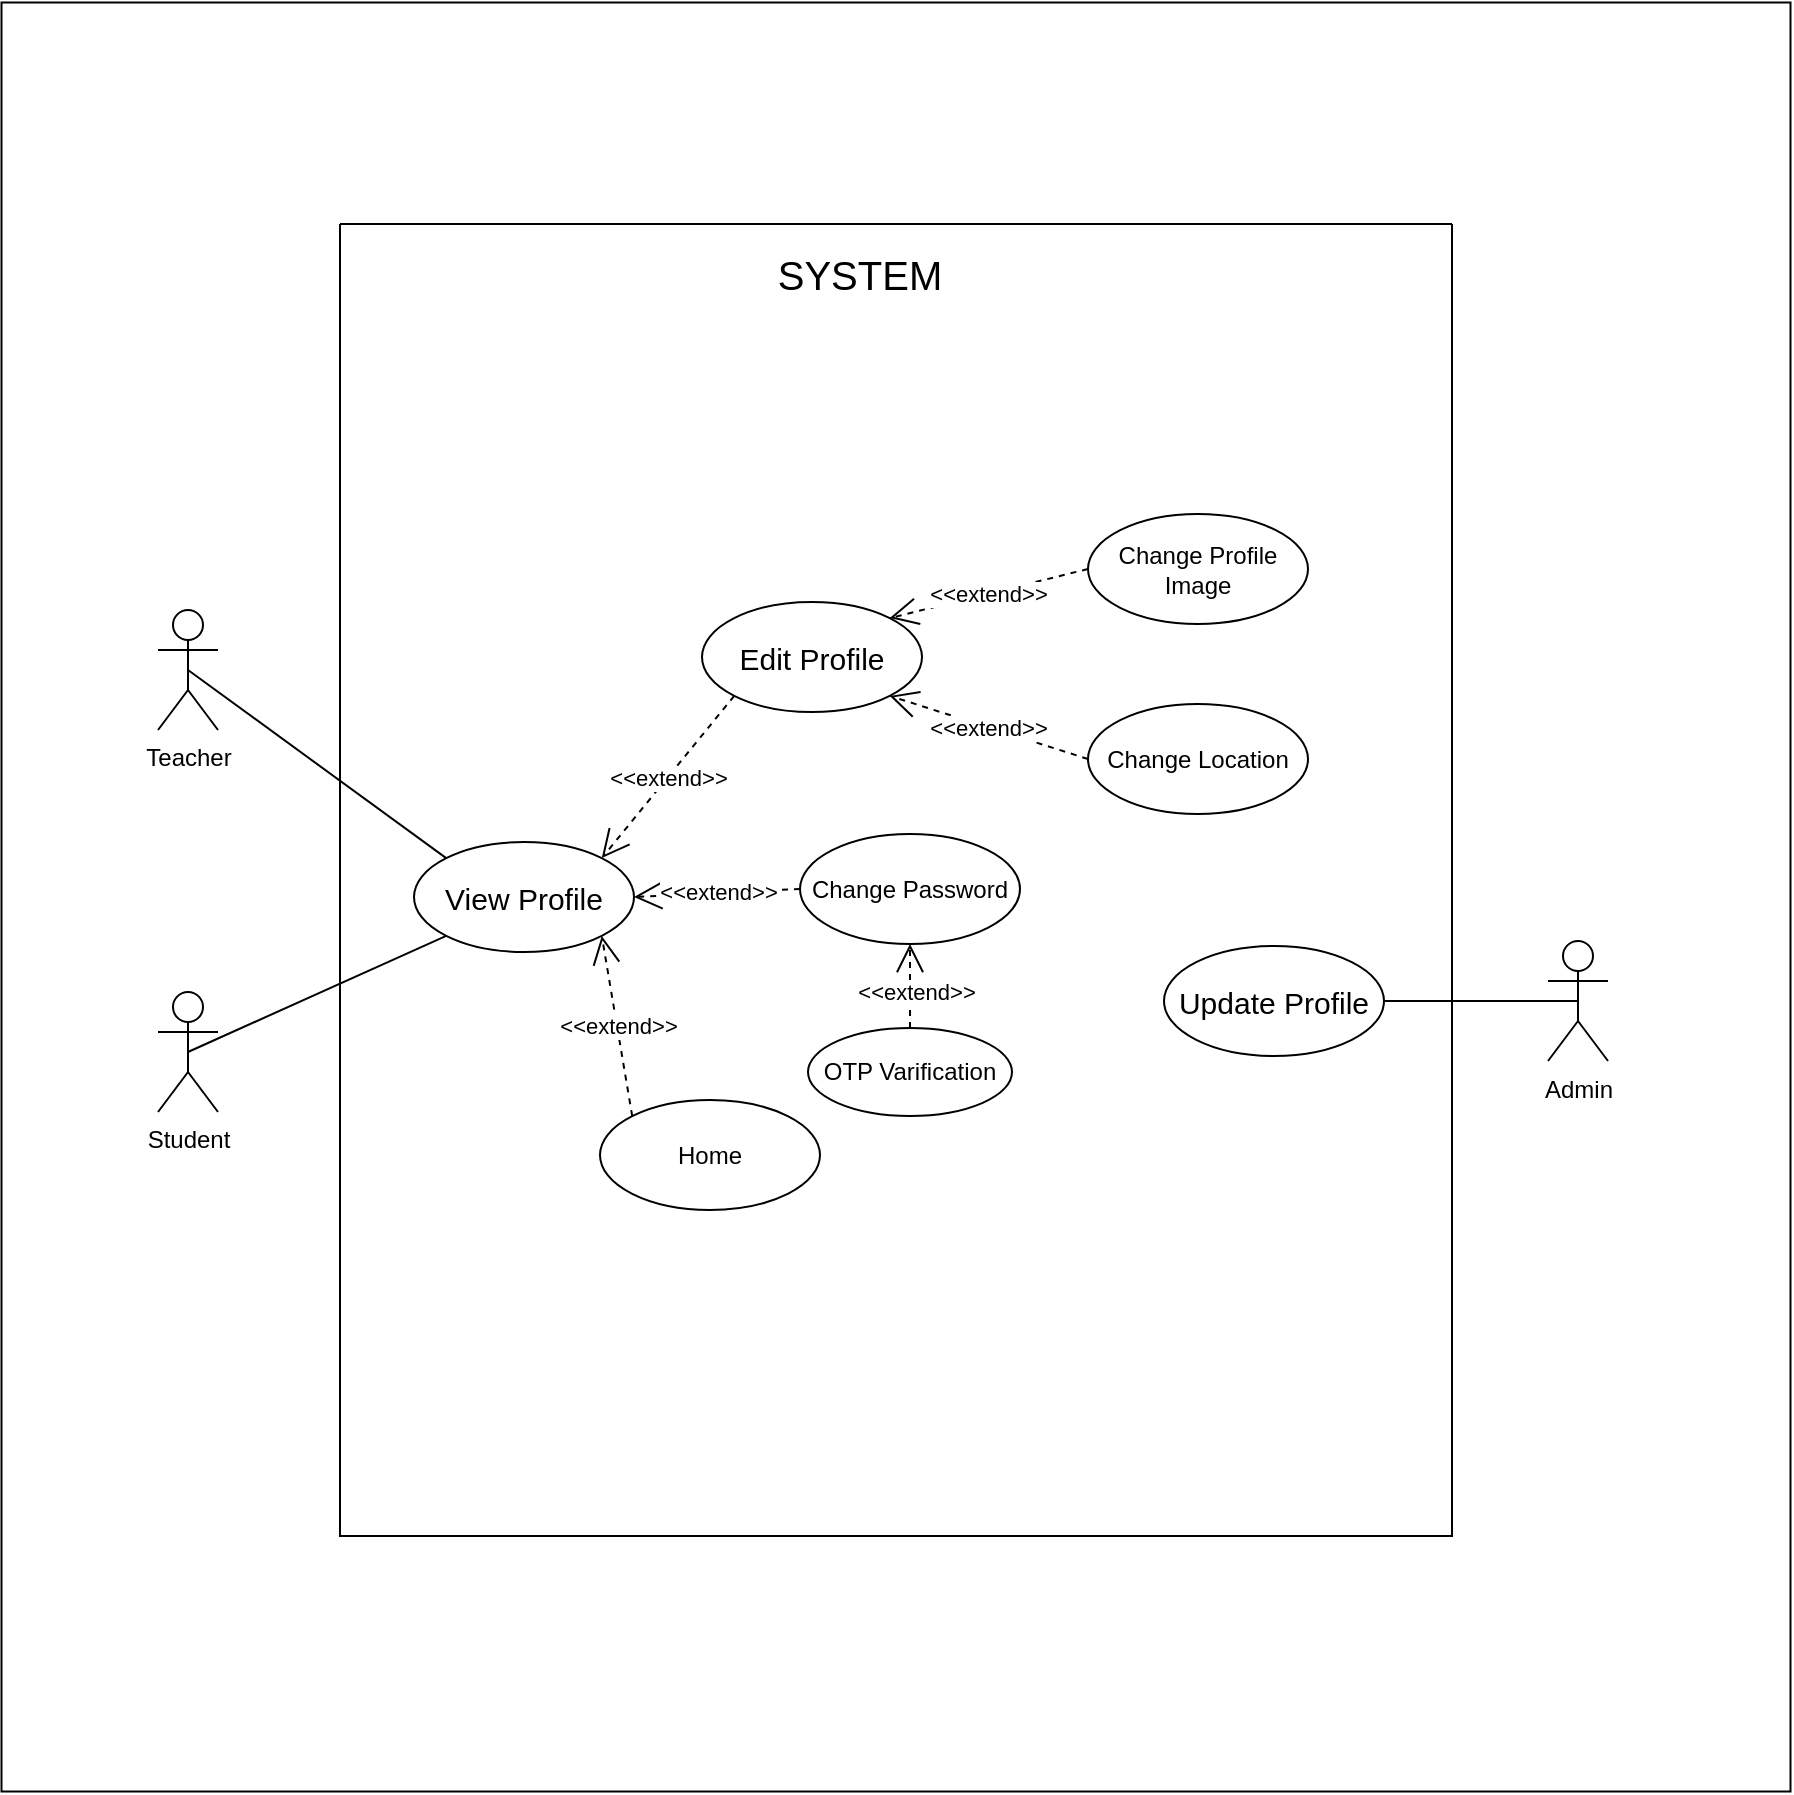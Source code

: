 <mxfile version="23.0.2" type="device">
  <diagram name="Page-1" id="L220LFoqFKwffEaEMVGn">
    <mxGraphModel dx="745" dy="202" grid="0" gridSize="10" guides="1" tooltips="1" connect="1" arrows="1" fold="1" page="0" pageScale="1" pageWidth="827" pageHeight="1169" math="0" shadow="0">
      <root>
        <mxCell id="0" />
        <mxCell id="1" parent="0" />
        <mxCell id="euhnGQHIxN5TefLvWNQB-26" value="" style="whiteSpace=wrap;html=1;aspect=fixed;" parent="1" vertex="1">
          <mxGeometry x="-138.25" y="398.25" width="894.5" height="894.5" as="geometry" />
        </mxCell>
        <mxCell id="O1KiKHHU5QtTrDkBaXuX-1" value="Admin" style="shape=umlActor;verticalLabelPosition=bottom;verticalAlign=top;html=1;outlineConnect=0;" parent="1" vertex="1">
          <mxGeometry x="635" y="867.5" width="30" height="60" as="geometry" />
        </mxCell>
        <mxCell id="O1KiKHHU5QtTrDkBaXuX-34" value="" style="endArrow=none;html=1;rounded=0;exitX=1;exitY=0.5;exitDx=0;exitDy=0;entryX=0.5;entryY=0.5;entryDx=0;entryDy=0;entryPerimeter=0;" parent="1" source="O1KiKHHU5QtTrDkBaXuX-2" target="O1KiKHHU5QtTrDkBaXuX-1" edge="1">
          <mxGeometry width="50" height="50" relative="1" as="geometry">
            <mxPoint x="573" y="964" as="sourcePoint" />
            <mxPoint x="623" y="914" as="targetPoint" />
          </mxGeometry>
        </mxCell>
        <mxCell id="euhnGQHIxN5TefLvWNQB-5" value="" style="swimlane;startSize=0;" parent="1" vertex="1">
          <mxGeometry x="31" y="509" width="556" height="656" as="geometry" />
        </mxCell>
        <mxCell id="euhnGQHIxN5TefLvWNQB-6" value="SYSTEM" style="text;html=1;align=center;verticalAlign=middle;whiteSpace=wrap;rounded=0;fontSize=20;" parent="euhnGQHIxN5TefLvWNQB-5" vertex="1">
          <mxGeometry x="215" y="10" width="90" height="30" as="geometry" />
        </mxCell>
        <mxCell id="O1KiKHHU5QtTrDkBaXuX-2" value="Update Profile" style="ellipse;whiteSpace=wrap;html=1;fontSize=15;" parent="euhnGQHIxN5TefLvWNQB-5" vertex="1">
          <mxGeometry x="412" y="361" width="110" height="55" as="geometry" />
        </mxCell>
        <mxCell id="imRhia8Pr3Xubmr8oQFJ-2" value="OTP Varification" style="ellipse;whiteSpace=wrap;html=1;fontSize=12;" vertex="1" parent="euhnGQHIxN5TefLvWNQB-5">
          <mxGeometry x="234" y="402" width="102" height="44" as="geometry" />
        </mxCell>
        <mxCell id="O1KiKHHU5QtTrDkBaXuX-8" value="Teacher" style="shape=umlActor;verticalLabelPosition=bottom;verticalAlign=top;html=1;outlineConnect=0;" parent="1" vertex="1">
          <mxGeometry x="-60" y="702" width="30" height="60" as="geometry" />
        </mxCell>
        <mxCell id="O1KiKHHU5QtTrDkBaXuX-9" value="Student" style="shape=umlActor;verticalLabelPosition=bottom;verticalAlign=top;html=1;outlineConnect=0;" parent="1" vertex="1">
          <mxGeometry x="-60" y="893" width="30" height="60" as="geometry" />
        </mxCell>
        <mxCell id="O1KiKHHU5QtTrDkBaXuX-18" value="" style="endArrow=none;html=1;rounded=0;entryX=0;entryY=1;entryDx=0;entryDy=0;exitX=0.5;exitY=0.5;exitDx=0;exitDy=0;exitPerimeter=0;" parent="1" source="O1KiKHHU5QtTrDkBaXuX-9" target="O1KiKHHU5QtTrDkBaXuX-5" edge="1">
          <mxGeometry width="50" height="50" relative="1" as="geometry">
            <mxPoint x="101" y="898" as="sourcePoint" />
            <mxPoint x="161" y="848" as="targetPoint" />
          </mxGeometry>
        </mxCell>
        <mxCell id="O1KiKHHU5QtTrDkBaXuX-13" value="" style="endArrow=none;html=1;rounded=0;entryX=0;entryY=0;entryDx=0;entryDy=0;exitX=0.5;exitY=0.5;exitDx=0;exitDy=0;exitPerimeter=0;" parent="1" source="O1KiKHHU5QtTrDkBaXuX-8" target="O1KiKHHU5QtTrDkBaXuX-5" edge="1">
          <mxGeometry width="50" height="50" relative="1" as="geometry">
            <mxPoint x="112" y="758" as="sourcePoint" />
            <mxPoint x="162" y="708" as="targetPoint" />
          </mxGeometry>
        </mxCell>
        <mxCell id="O1KiKHHU5QtTrDkBaXuX-22" value="Change Profile Image" style="ellipse;whiteSpace=wrap;html=1;fontSize=12;" parent="1" vertex="1">
          <mxGeometry x="405" y="654" width="110" height="55" as="geometry" />
        </mxCell>
        <mxCell id="O1KiKHHU5QtTrDkBaXuX-23" value="Change Location" style="ellipse;whiteSpace=wrap;html=1;fontSize=12;" parent="1" vertex="1">
          <mxGeometry x="405" y="749" width="110" height="55" as="geometry" />
        </mxCell>
        <mxCell id="O1KiKHHU5QtTrDkBaXuX-4" value="Edit Profile" style="ellipse;whiteSpace=wrap;html=1;fontSize=15;" parent="1" vertex="1">
          <mxGeometry x="212" y="698" width="110" height="55" as="geometry" />
        </mxCell>
        <mxCell id="niPhnqQleaqH2NbYlIx6-1" value="&amp;lt;&amp;lt;extend&amp;gt;&amp;gt;" style="endArrow=open;endSize=12;dashed=1;html=1;rounded=0;entryX=1;entryY=0;entryDx=0;entryDy=0;exitX=0;exitY=0.5;exitDx=0;exitDy=0;" parent="1" source="O1KiKHHU5QtTrDkBaXuX-22" target="O1KiKHHU5QtTrDkBaXuX-4" edge="1">
          <mxGeometry width="160" relative="1" as="geometry">
            <mxPoint x="323" y="851" as="sourcePoint" />
            <mxPoint x="483" y="851" as="targetPoint" />
          </mxGeometry>
        </mxCell>
        <mxCell id="niPhnqQleaqH2NbYlIx6-2" value="&amp;lt;&amp;lt;extend&amp;gt;&amp;gt;" style="endArrow=open;endSize=12;dashed=1;html=1;rounded=0;entryX=1;entryY=1;entryDx=0;entryDy=0;exitX=0;exitY=0.5;exitDx=0;exitDy=0;" parent="1" source="O1KiKHHU5QtTrDkBaXuX-23" target="O1KiKHHU5QtTrDkBaXuX-4" edge="1">
          <mxGeometry width="160" relative="1" as="geometry">
            <mxPoint x="393" y="669" as="sourcePoint" />
            <mxPoint x="339" y="729" as="targetPoint" />
          </mxGeometry>
        </mxCell>
        <mxCell id="niPhnqQleaqH2NbYlIx6-3" value="&amp;lt;&amp;lt;extend&amp;gt;&amp;gt;" style="endArrow=open;endSize=12;dashed=1;html=1;rounded=0;entryX=1;entryY=0;entryDx=0;entryDy=0;exitX=0;exitY=1;exitDx=0;exitDy=0;" parent="1" source="O1KiKHHU5QtTrDkBaXuX-4" target="O1KiKHHU5QtTrDkBaXuX-5" edge="1">
          <mxGeometry width="160" relative="1" as="geometry">
            <mxPoint x="398.754" y="799.234" as="sourcePoint" />
            <mxPoint x="355" y="749" as="targetPoint" />
          </mxGeometry>
        </mxCell>
        <mxCell id="O1KiKHHU5QtTrDkBaXuX-5" value="View Profile" style="ellipse;whiteSpace=wrap;html=1;fontSize=15;" parent="1" vertex="1">
          <mxGeometry x="68" y="818" width="110" height="55" as="geometry" />
        </mxCell>
        <mxCell id="euhnGQHIxN5TefLvWNQB-1" value="&amp;lt;&amp;lt;extend&amp;gt;&amp;gt;" style="endArrow=open;endSize=12;dashed=1;html=1;rounded=0;entryX=1;entryY=1;entryDx=0;entryDy=0;exitX=0;exitY=0;exitDx=0;exitDy=0;" parent="1" source="euhnGQHIxN5TefLvWNQB-2" target="O1KiKHHU5QtTrDkBaXuX-5" edge="1">
          <mxGeometry width="160" relative="1" as="geometry">
            <mxPoint x="291" y="893" as="sourcePoint" />
            <mxPoint x="210" y="889" as="targetPoint" />
          </mxGeometry>
        </mxCell>
        <mxCell id="euhnGQHIxN5TefLvWNQB-2" value="Home" style="ellipse;whiteSpace=wrap;html=1;fontSize=12;" parent="1" vertex="1">
          <mxGeometry x="161" y="947" width="110" height="55" as="geometry" />
        </mxCell>
        <mxCell id="euhnGQHIxN5TefLvWNQB-3" value="&amp;lt;&amp;lt;extend&amp;gt;&amp;gt;" style="endArrow=open;endSize=12;dashed=1;html=1;rounded=0;entryX=1;entryY=0.5;entryDx=0;entryDy=0;exitX=0;exitY=0.5;exitDx=0;exitDy=0;" parent="1" source="euhnGQHIxN5TefLvWNQB-4" target="O1KiKHHU5QtTrDkBaXuX-5" edge="1">
          <mxGeometry width="160" relative="1" as="geometry">
            <mxPoint x="258" y="721.5" as="sourcePoint" />
            <mxPoint x="180" y="837" as="targetPoint" />
          </mxGeometry>
        </mxCell>
        <mxCell id="euhnGQHIxN5TefLvWNQB-4" value="Change Password" style="ellipse;whiteSpace=wrap;html=1;fontSize=12;" parent="1" vertex="1">
          <mxGeometry x="261" y="814" width="110" height="55" as="geometry" />
        </mxCell>
        <mxCell id="imRhia8Pr3Xubmr8oQFJ-1" value="&amp;lt;&amp;lt;extend&amp;gt;&amp;gt;" style="endArrow=open;endSize=12;dashed=1;html=1;rounded=0;entryX=0.5;entryY=1;entryDx=0;entryDy=0;exitX=0.5;exitY=0;exitDx=0;exitDy=0;" edge="1" source="imRhia8Pr3Xubmr8oQFJ-2" parent="1" target="euhnGQHIxN5TefLvWNQB-4">
          <mxGeometry x="-0.143" y="-3" width="160" relative="1" as="geometry">
            <mxPoint x="299.5" y="777.5" as="sourcePoint" />
            <mxPoint x="219.5" y="902" as="targetPoint" />
            <mxPoint as="offset" />
          </mxGeometry>
        </mxCell>
      </root>
    </mxGraphModel>
  </diagram>
</mxfile>
